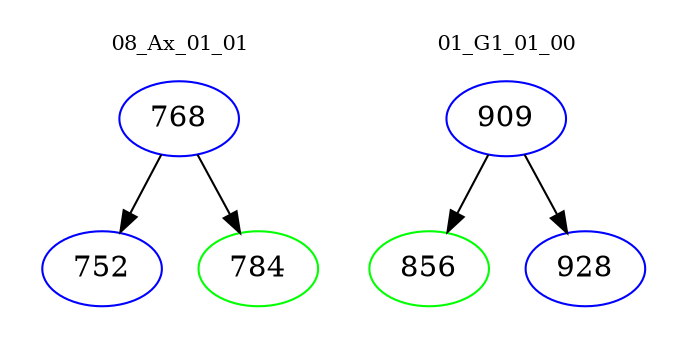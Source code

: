 digraph{
subgraph cluster_0 {
color = white
label = "08_Ax_01_01";
fontsize=10;
T0_768 [label="768", color="blue"]
T0_768 -> T0_752 [color="black"]
T0_752 [label="752", color="blue"]
T0_768 -> T0_784 [color="black"]
T0_784 [label="784", color="green"]
}
subgraph cluster_1 {
color = white
label = "01_G1_01_00";
fontsize=10;
T1_909 [label="909", color="blue"]
T1_909 -> T1_856 [color="black"]
T1_856 [label="856", color="green"]
T1_909 -> T1_928 [color="black"]
T1_928 [label="928", color="blue"]
}
}
